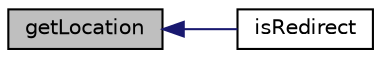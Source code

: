 digraph "getLocation"
{
  edge [fontname="Helvetica",fontsize="10",labelfontname="Helvetica",labelfontsize="10"];
  node [fontname="Helvetica",fontsize="10",shape=record];
  rankdir="LR";
  Node1 [label="getLocation",height=0.2,width=0.4,color="black", fillcolor="grey75", style="filled" fontcolor="black"];
  Node1 -> Node2 [dir="back",color="midnightblue",fontsize="10",style="solid",fontname="Helvetica"];
  Node2 [label="isRedirect",height=0.2,width=0.4,color="black", fillcolor="white", style="filled",URL="$class_simple_http_headers.html#ad698db94bdfd49c67d2a3ed2d0999908"];
}
